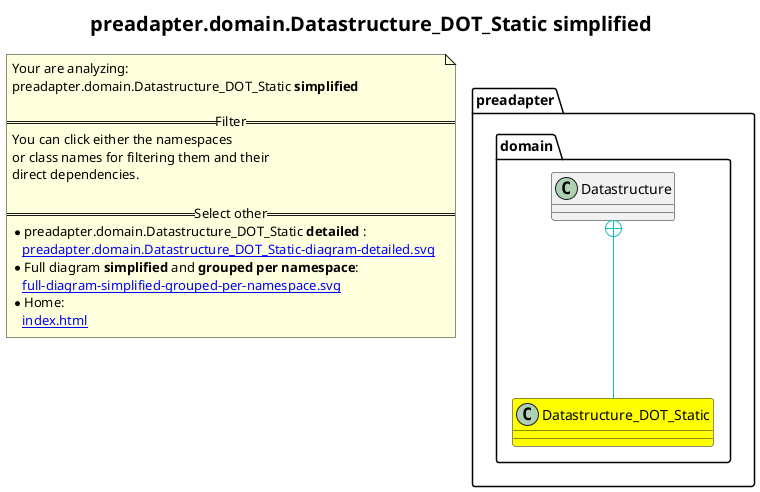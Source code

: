 @startuml
title <size:20>preadapter.domain.Datastructure_DOT_Static **simplified** </size>
note "Your are analyzing:\npreadapter.domain.Datastructure_DOT_Static **simplified** \n\n==Filter==\nYou can click either the namespaces \nor class names for filtering them and their\ndirect dependencies.\n\n==Select other==\n* preadapter.domain.Datastructure_DOT_Static **detailed** :\n   [[preadapter.domain.Datastructure_DOT_Static-diagram-detailed.svg]]\n* Full diagram **simplified** and **grouped per namespace**:\n   [[full-diagram-simplified-grouped-per-namespace.svg]]\n* Home:\n   [[index.html]]" as FloatingNote
  class preadapter.domain.Datastructure_DOT_Static [[preadapter.domain.Datastructure_DOT_Static-diagram-simplified.svg]] #yellow {
  }
  class preadapter.domain.Datastructure [[preadapter.domain.Datastructure-diagram-simplified.svg]]  {
  }
 ' *************************************** 
 ' *************************************** 
 ' *************************************** 
' Class relations extracted from namespace:
' preadapter.domain
preadapter.domain.Datastructure +-[#10BBBB]- preadapter.domain.Datastructure_DOT_Static 
@enduml